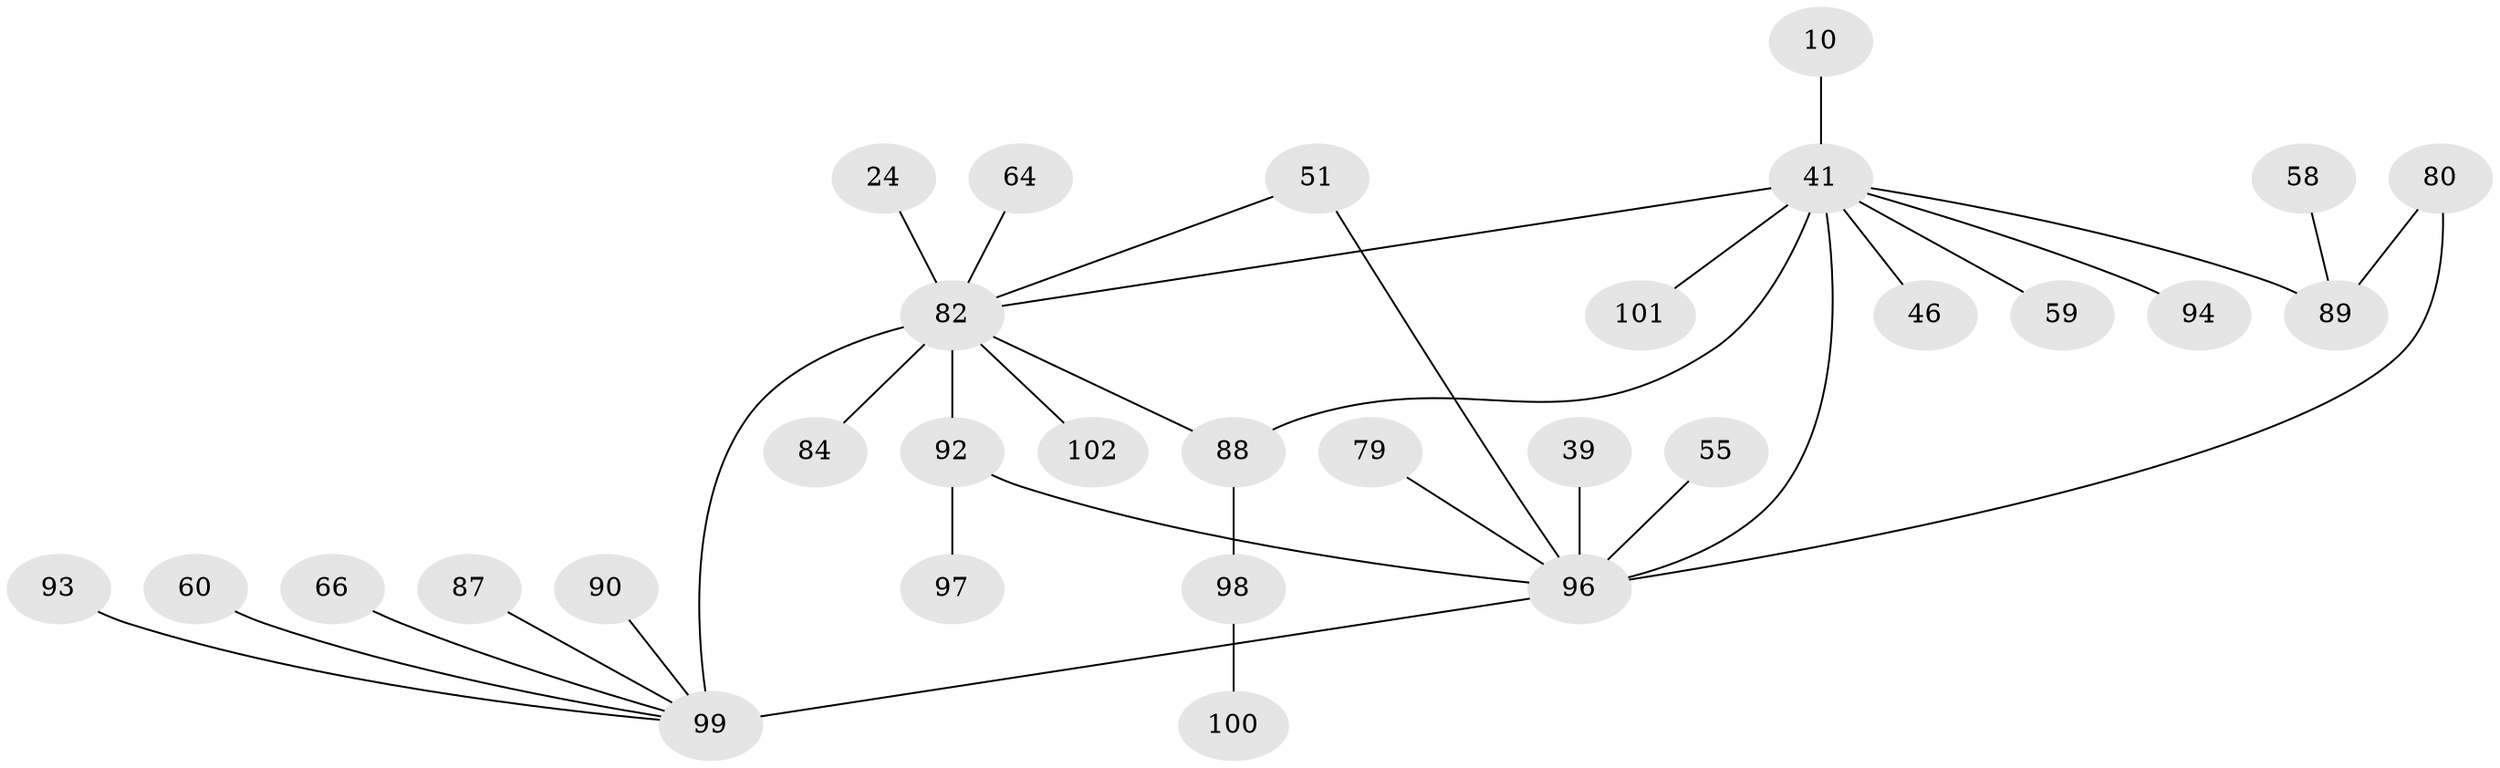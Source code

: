 // original degree distribution, {6: 0.0392156862745098, 5: 0.049019607843137254, 3: 0.18627450980392157, 2: 0.3137254901960784, 8: 0.00980392156862745, 1: 0.3333333333333333, 4: 0.06862745098039216}
// Generated by graph-tools (version 1.1) at 2025/46/03/04/25 21:46:15]
// undirected, 30 vertices, 34 edges
graph export_dot {
graph [start="1"]
  node [color=gray90,style=filled];
  10;
  24;
  39;
  41 [super="+3+9"];
  46;
  51;
  55;
  58;
  59 [super="+57"];
  60 [super="+49"];
  64;
  66;
  79;
  80 [super="+62"];
  82 [super="+47+33"];
  84;
  87;
  88 [super="+20+35"];
  89 [super="+72+81+85+50"];
  90;
  92 [super="+86+91+45"];
  93;
  94 [super="+73"];
  96 [super="+52+71+95+70"];
  97;
  98 [super="+78+32+77+75"];
  99 [super="+38+74+76+36"];
  100;
  101;
  102;
  10 -- 41;
  24 -- 82;
  39 -- 96 [weight=2];
  41 -- 46;
  41 -- 88 [weight=2];
  41 -- 101;
  41 -- 82 [weight=2];
  41 -- 59;
  41 -- 89 [weight=3];
  41 -- 94;
  41 -- 96 [weight=3];
  51 -- 82;
  51 -- 96;
  55 -- 96;
  58 -- 89;
  60 -- 99;
  64 -- 82;
  66 -- 99;
  79 -- 96;
  80 -- 89;
  80 -- 96;
  82 -- 88;
  82 -- 99 [weight=3];
  82 -- 84;
  82 -- 102;
  82 -- 92 [weight=3];
  87 -- 99;
  88 -- 98 [weight=2];
  90 -- 99;
  92 -- 97;
  92 -- 96;
  93 -- 99;
  96 -- 99 [weight=3];
  98 -- 100;
}
